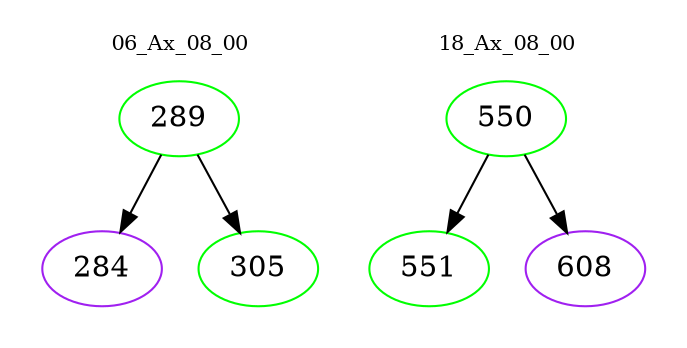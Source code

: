 digraph{
subgraph cluster_0 {
color = white
label = "06_Ax_08_00";
fontsize=10;
T0_289 [label="289", color="green"]
T0_289 -> T0_284 [color="black"]
T0_284 [label="284", color="purple"]
T0_289 -> T0_305 [color="black"]
T0_305 [label="305", color="green"]
}
subgraph cluster_1 {
color = white
label = "18_Ax_08_00";
fontsize=10;
T1_550 [label="550", color="green"]
T1_550 -> T1_551 [color="black"]
T1_551 [label="551", color="green"]
T1_550 -> T1_608 [color="black"]
T1_608 [label="608", color="purple"]
}
}
